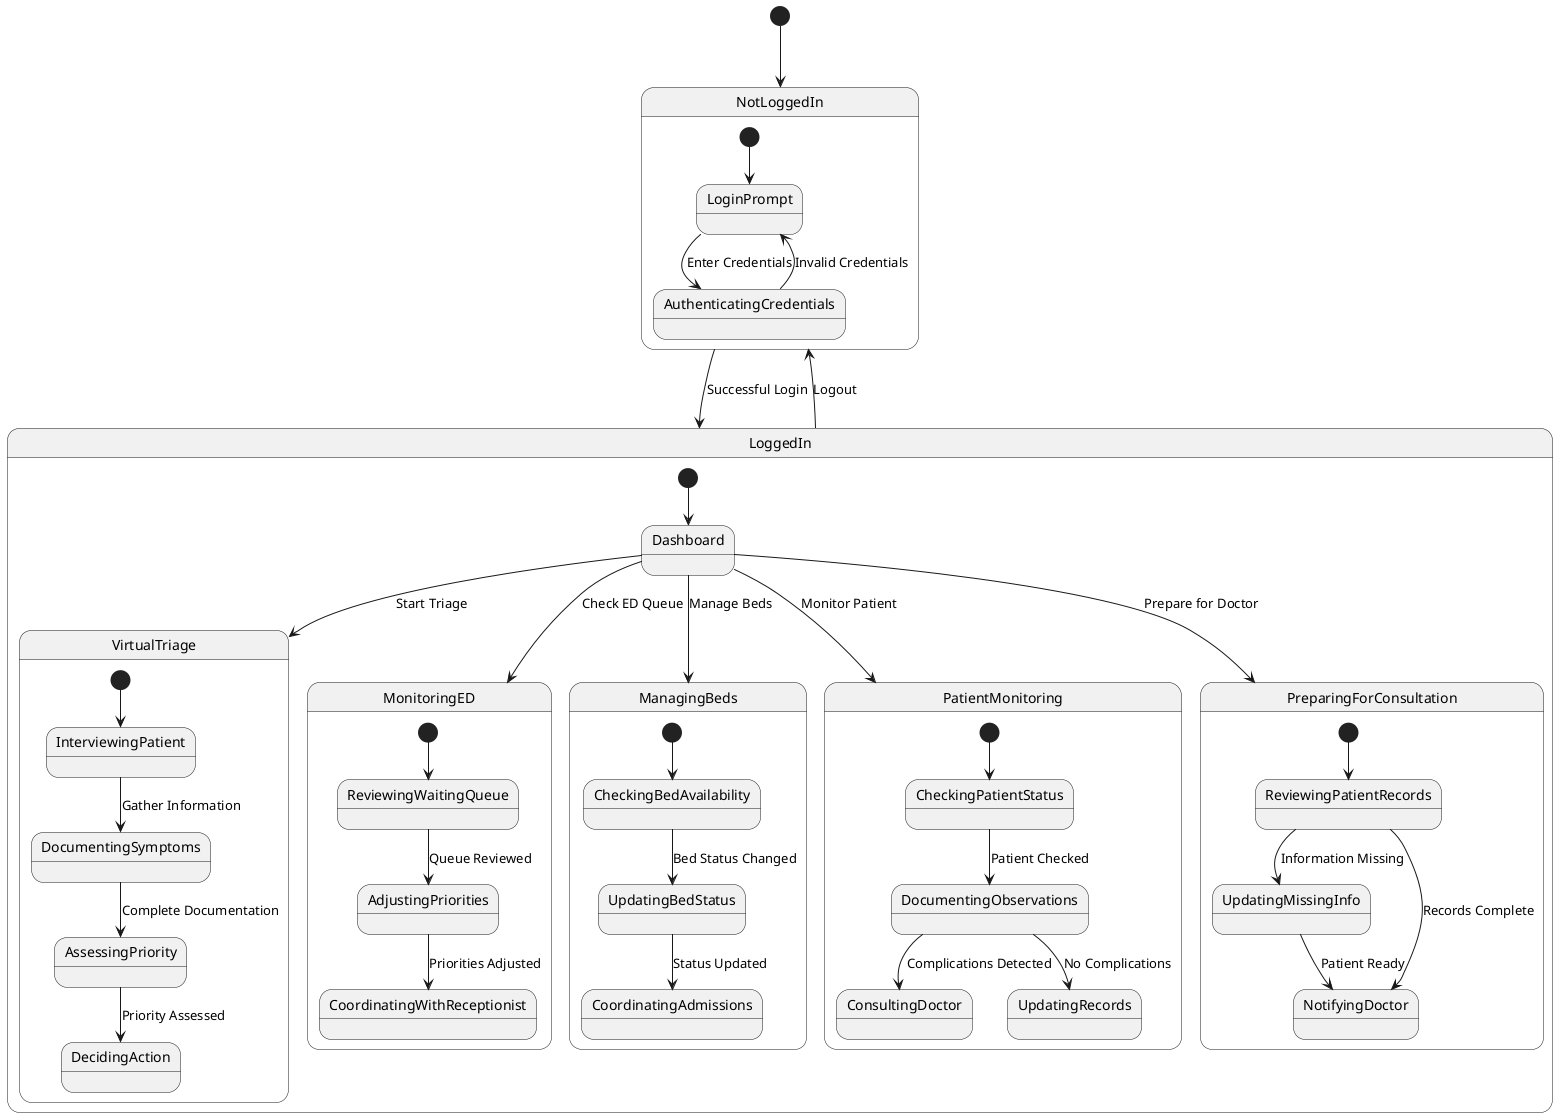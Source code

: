 @startuml
[*] --> NotLoggedIn

state NotLoggedIn {
  [*] --> LoginPrompt
  LoginPrompt --> AuthenticatingCredentials : Enter Credentials
  AuthenticatingCredentials --> LoginPrompt : Invalid Credentials
}

state LoggedIn {
  [*] --> Dashboard
  
  state VirtualTriage {
    [*] --> InterviewingPatient
    InterviewingPatient --> DocumentingSymptoms : Gather Information
    DocumentingSymptoms --> AssessingPriority : Complete Documentation
    AssessingPriority --> DecidingAction : Priority Assessed
  }
  
  state MonitoringED {
    [*] --> ReviewingWaitingQueue
    ReviewingWaitingQueue --> AdjustingPriorities : Queue Reviewed
    AdjustingPriorities --> CoordinatingWithReceptionist : Priorities Adjusted
  }
  
  state ManagingBeds {
    [*] --> CheckingBedAvailability
    CheckingBedAvailability --> UpdatingBedStatus : Bed Status Changed
    UpdatingBedStatus --> CoordinatingAdmissions : Status Updated
  }
  
  state PatientMonitoring {
    [*] --> CheckingPatientStatus
    CheckingPatientStatus --> DocumentingObservations : Patient Checked
    DocumentingObservations --> ConsultingDoctor : Complications Detected
    DocumentingObservations --> UpdatingRecords : No Complications
  }
  
  state PreparingForConsultation {
    [*] --> ReviewingPatientRecords
    ReviewingPatientRecords --> UpdatingMissingInfo : Information Missing
    UpdatingMissingInfo --> NotifyingDoctor : Patient Ready
    ReviewingPatientRecords --> NotifyingDoctor : Records Complete
  }
  
  Dashboard --> VirtualTriage : Start Triage
  Dashboard --> MonitoringED : Check ED Queue
  Dashboard --> ManagingBeds : Manage Beds
  Dashboard --> PatientMonitoring : Monitor Patient
  Dashboard --> PreparingForConsultation : Prepare for Doctor
}

NotLoggedIn --> LoggedIn : Successful Login
LoggedIn --> NotLoggedIn : Logout

@enduml
